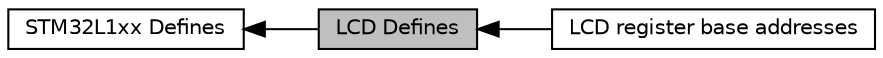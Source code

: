 digraph "LCD Defines"
{
  edge [fontname="Helvetica",fontsize="10",labelfontname="Helvetica",labelfontsize="10"];
  node [fontname="Helvetica",fontsize="10",shape=record];
  rankdir=LR;
  Node2 [label="LCD register base addresses",height=0.2,width=0.4,color="black", fillcolor="white", style="filled",URL="$group__lcd__reg__base.html"];
  Node0 [label="LCD Defines",height=0.2,width=0.4,color="black", fillcolor="grey75", style="filled", fontcolor="black"];
  Node1 [label="STM32L1xx Defines",height=0.2,width=0.4,color="black", fillcolor="white", style="filled",URL="$group__STM32L1xx__defines.html",tooltip="Defined Constants and Types for the STM32L1xx series. "];
  Node1->Node0 [shape=plaintext, dir="back", style="solid"];
  Node0->Node2 [shape=plaintext, dir="back", style="solid"];
}
